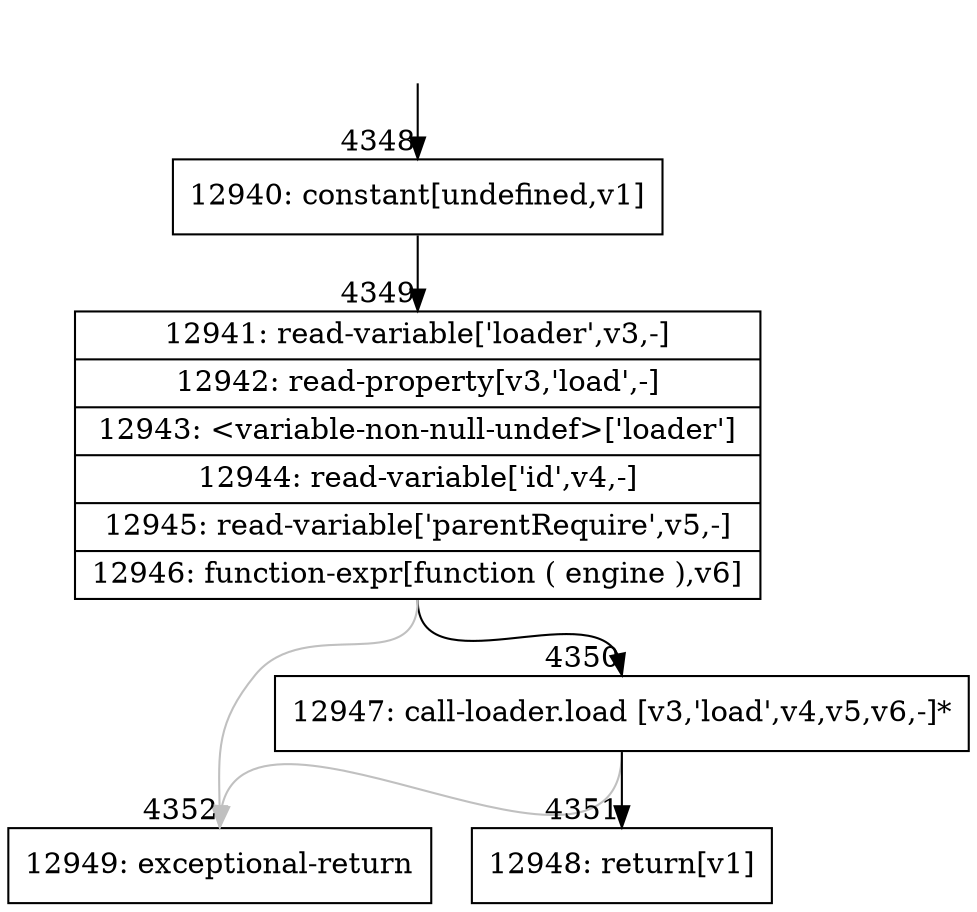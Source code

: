 digraph {
rankdir="TD"
BB_entry313[shape=none,label=""];
BB_entry313 -> BB4348 [tailport=s, headport=n, headlabel="    4348"]
BB4348 [shape=record label="{12940: constant[undefined,v1]}" ] 
BB4348 -> BB4349 [tailport=s, headport=n, headlabel="      4349"]
BB4349 [shape=record label="{12941: read-variable['loader',v3,-]|12942: read-property[v3,'load',-]|12943: \<variable-non-null-undef\>['loader']|12944: read-variable['id',v4,-]|12945: read-variable['parentRequire',v5,-]|12946: function-expr[function ( engine ),v6]}" ] 
BB4349 -> BB4350 [tailport=s, headport=n, headlabel="      4350"]
BB4349 -> BB4352 [tailport=s, headport=n, color=gray, headlabel="      4352"]
BB4350 [shape=record label="{12947: call-loader.load [v3,'load',v4,v5,v6,-]*}" ] 
BB4350 -> BB4351 [tailport=s, headport=n, headlabel="      4351"]
BB4350 -> BB4352 [tailport=s, headport=n, color=gray]
BB4351 [shape=record label="{12948: return[v1]}" ] 
BB4352 [shape=record label="{12949: exceptional-return}" ] 
//#$~ 6039
}
